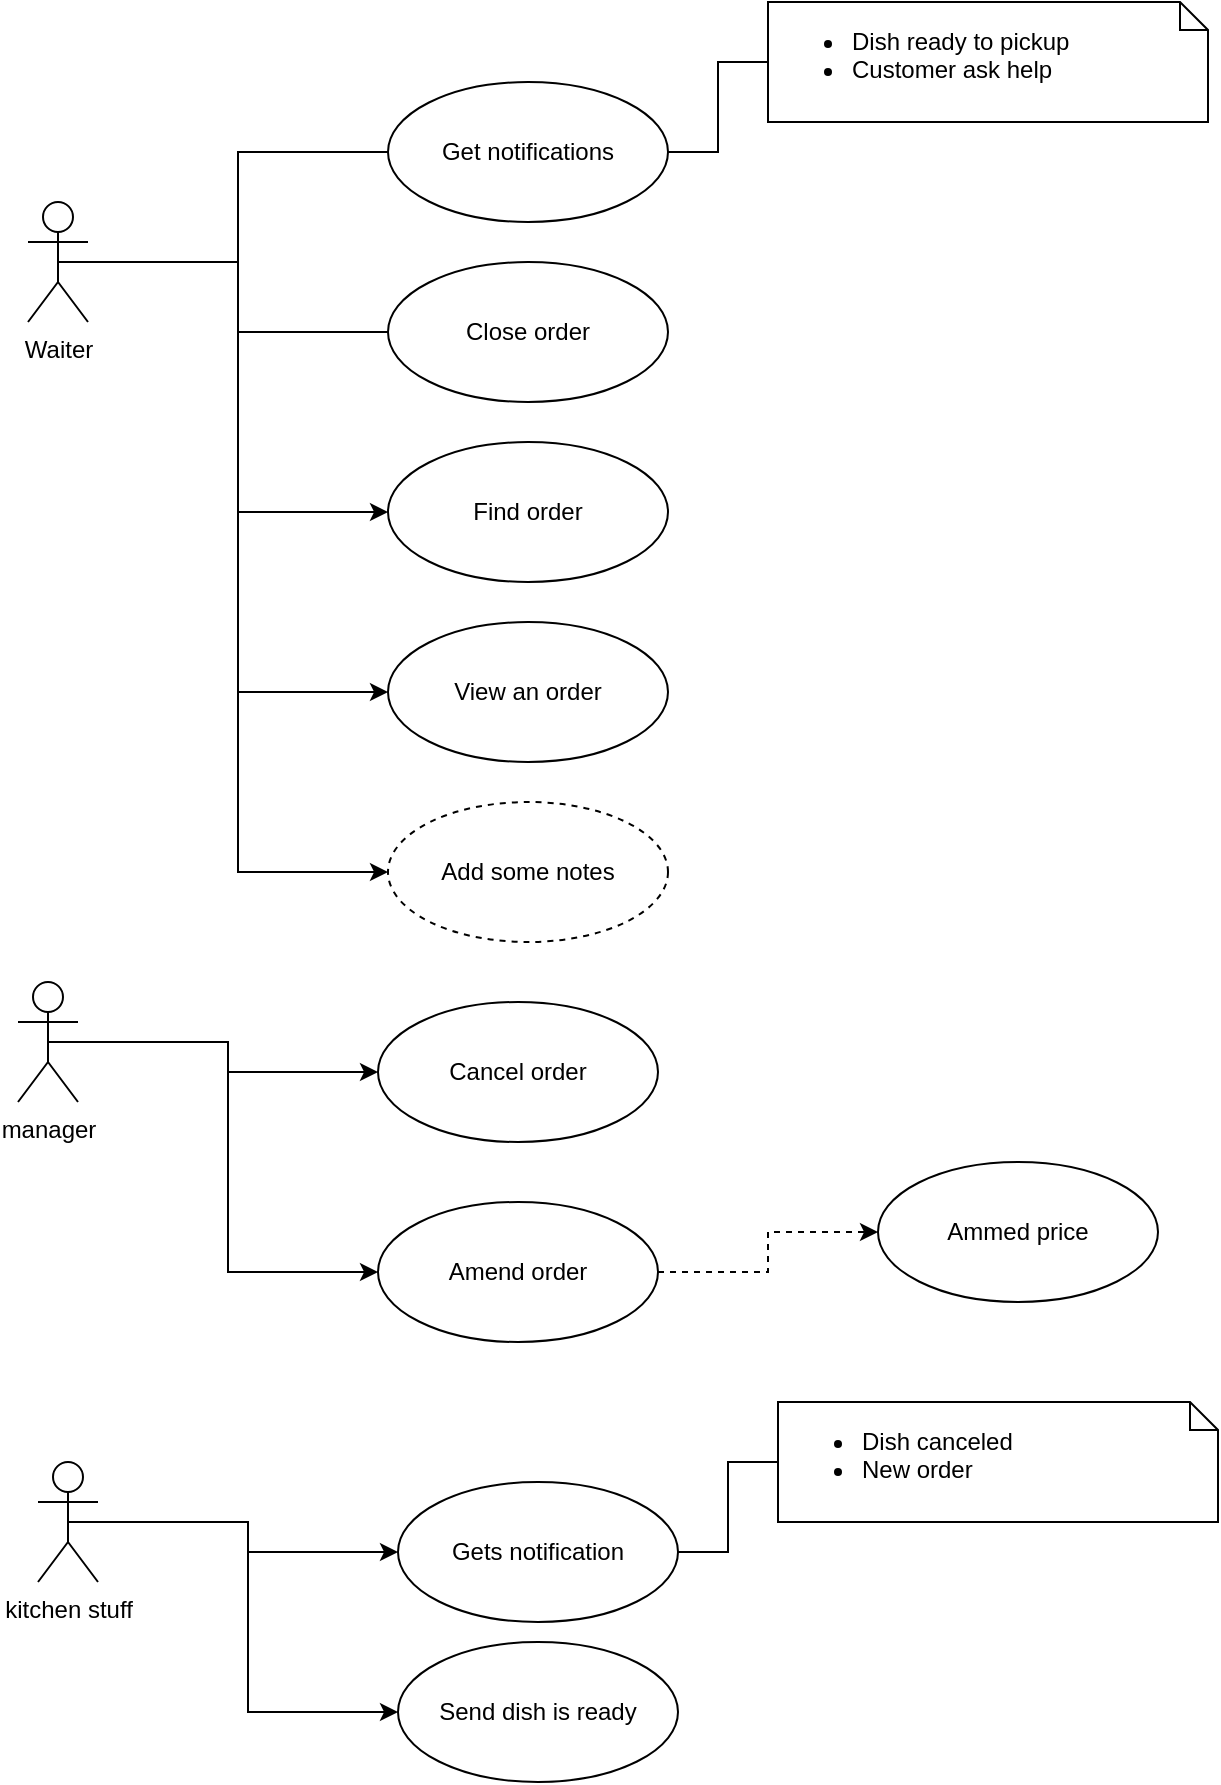 <mxfile version="12.4.3" type="github" pages="1">
  <diagram id="bZbynFmD3UcyFKQ3zI5N" name="Page-1">
    <mxGraphModel dx="1352" dy="808" grid="1" gridSize="10" guides="1" tooltips="1" connect="1" arrows="1" fold="1" page="1" pageScale="1" pageWidth="850" pageHeight="1100" math="0" shadow="0">
      <root>
        <mxCell id="0"/>
        <mxCell id="1" parent="0"/>
        <mxCell id="xdZPvJ2G_5iqDwgyzx6w-9" style="edgeStyle=orthogonalEdgeStyle;rounded=0;orthogonalLoop=1;jettySize=auto;html=1;exitX=0.5;exitY=0.5;exitDx=0;exitDy=0;exitPerimeter=0;entryX=0;entryY=0.5;entryDx=0;entryDy=0;endArrow=none;endFill=0;" edge="1" parent="1" source="xdZPvJ2G_5iqDwgyzx6w-1" target="xdZPvJ2G_5iqDwgyzx6w-4">
          <mxGeometry relative="1" as="geometry"/>
        </mxCell>
        <mxCell id="xdZPvJ2G_5iqDwgyzx6w-10" style="edgeStyle=orthogonalEdgeStyle;rounded=0;orthogonalLoop=1;jettySize=auto;html=1;exitX=0.5;exitY=0.5;exitDx=0;exitDy=0;exitPerimeter=0;endArrow=none;endFill=0;entryX=0;entryY=0.5;entryDx=0;entryDy=0;" edge="1" parent="1" source="xdZPvJ2G_5iqDwgyzx6w-1" target="xdZPvJ2G_5iqDwgyzx6w-5">
          <mxGeometry relative="1" as="geometry"/>
        </mxCell>
        <mxCell id="xdZPvJ2G_5iqDwgyzx6w-28" style="edgeStyle=orthogonalEdgeStyle;rounded=0;orthogonalLoop=1;jettySize=auto;html=1;exitX=0.5;exitY=0.5;exitDx=0;exitDy=0;exitPerimeter=0;entryX=0;entryY=0.5;entryDx=0;entryDy=0;startArrow=none;startFill=0;endArrow=classic;endFill=1;" edge="1" parent="1" source="xdZPvJ2G_5iqDwgyzx6w-1" target="xdZPvJ2G_5iqDwgyzx6w-25">
          <mxGeometry relative="1" as="geometry"/>
        </mxCell>
        <mxCell id="xdZPvJ2G_5iqDwgyzx6w-29" style="edgeStyle=orthogonalEdgeStyle;rounded=0;orthogonalLoop=1;jettySize=auto;html=1;exitX=0.5;exitY=0.5;exitDx=0;exitDy=0;exitPerimeter=0;entryX=0;entryY=0.5;entryDx=0;entryDy=0;startArrow=none;startFill=0;endArrow=classic;endFill=1;" edge="1" parent="1" source="xdZPvJ2G_5iqDwgyzx6w-1" target="xdZPvJ2G_5iqDwgyzx6w-26">
          <mxGeometry relative="1" as="geometry"/>
        </mxCell>
        <mxCell id="xdZPvJ2G_5iqDwgyzx6w-30" style="edgeStyle=orthogonalEdgeStyle;rounded=0;orthogonalLoop=1;jettySize=auto;html=1;exitX=0.5;exitY=0.5;exitDx=0;exitDy=0;exitPerimeter=0;entryX=0;entryY=0.5;entryDx=0;entryDy=0;startArrow=none;startFill=0;endArrow=classic;endFill=1;" edge="1" parent="1" source="xdZPvJ2G_5iqDwgyzx6w-1" target="xdZPvJ2G_5iqDwgyzx6w-27">
          <mxGeometry relative="1" as="geometry"/>
        </mxCell>
        <mxCell id="xdZPvJ2G_5iqDwgyzx6w-1" value="Waiter" style="shape=umlActor;verticalLabelPosition=bottom;labelBackgroundColor=#ffffff;verticalAlign=top;html=1;" vertex="1" parent="1">
          <mxGeometry x="130" y="110" width="30" height="60" as="geometry"/>
        </mxCell>
        <mxCell id="xdZPvJ2G_5iqDwgyzx6w-15" style="edgeStyle=orthogonalEdgeStyle;rounded=0;orthogonalLoop=1;jettySize=auto;html=1;exitX=0.5;exitY=0.5;exitDx=0;exitDy=0;exitPerimeter=0;endArrow=classic;endFill=1;" edge="1" parent="1" source="xdZPvJ2G_5iqDwgyzx6w-2" target="xdZPvJ2G_5iqDwgyzx6w-12">
          <mxGeometry relative="1" as="geometry"/>
        </mxCell>
        <mxCell id="xdZPvJ2G_5iqDwgyzx6w-17" style="edgeStyle=orthogonalEdgeStyle;rounded=0;orthogonalLoop=1;jettySize=auto;html=1;exitX=0.5;exitY=0.5;exitDx=0;exitDy=0;exitPerimeter=0;entryX=0;entryY=0.5;entryDx=0;entryDy=0;endArrow=classic;endFill=1;" edge="1" parent="1" source="xdZPvJ2G_5iqDwgyzx6w-2" target="xdZPvJ2G_5iqDwgyzx6w-16">
          <mxGeometry relative="1" as="geometry"/>
        </mxCell>
        <mxCell id="xdZPvJ2G_5iqDwgyzx6w-2" value="kitchen stuff" style="shape=umlActor;verticalLabelPosition=bottom;labelBackgroundColor=#ffffff;verticalAlign=top;html=1;" vertex="1" parent="1">
          <mxGeometry x="135" y="740" width="30" height="60" as="geometry"/>
        </mxCell>
        <mxCell id="xdZPvJ2G_5iqDwgyzx6w-19" style="edgeStyle=orthogonalEdgeStyle;rounded=0;orthogonalLoop=1;jettySize=auto;html=1;exitX=0.5;exitY=0.5;exitDx=0;exitDy=0;exitPerimeter=0;entryX=0;entryY=0.5;entryDx=0;entryDy=0;endArrow=classic;endFill=1;" edge="1" parent="1" source="xdZPvJ2G_5iqDwgyzx6w-3" target="xdZPvJ2G_5iqDwgyzx6w-18">
          <mxGeometry relative="1" as="geometry"/>
        </mxCell>
        <mxCell id="xdZPvJ2G_5iqDwgyzx6w-21" style="edgeStyle=orthogonalEdgeStyle;rounded=0;orthogonalLoop=1;jettySize=auto;html=1;exitX=0.5;exitY=0.5;exitDx=0;exitDy=0;exitPerimeter=0;entryX=0;entryY=0.5;entryDx=0;entryDy=0;endArrow=classic;endFill=1;" edge="1" parent="1" source="xdZPvJ2G_5iqDwgyzx6w-3" target="xdZPvJ2G_5iqDwgyzx6w-20">
          <mxGeometry relative="1" as="geometry"/>
        </mxCell>
        <mxCell id="xdZPvJ2G_5iqDwgyzx6w-3" value="manager" style="shape=umlActor;verticalLabelPosition=bottom;labelBackgroundColor=#ffffff;verticalAlign=top;html=1;" vertex="1" parent="1">
          <mxGeometry x="125" y="500" width="30" height="60" as="geometry"/>
        </mxCell>
        <mxCell id="xdZPvJ2G_5iqDwgyzx6w-8" style="edgeStyle=orthogonalEdgeStyle;rounded=0;orthogonalLoop=1;jettySize=auto;html=1;exitX=1;exitY=0.5;exitDx=0;exitDy=0;endArrow=none;endFill=0;" edge="1" parent="1" source="xdZPvJ2G_5iqDwgyzx6w-4" target="xdZPvJ2G_5iqDwgyzx6w-7">
          <mxGeometry relative="1" as="geometry"/>
        </mxCell>
        <mxCell id="xdZPvJ2G_5iqDwgyzx6w-4" value="Get notifications " style="ellipse;whiteSpace=wrap;html=1;" vertex="1" parent="1">
          <mxGeometry x="310" y="50" width="140" height="70" as="geometry"/>
        </mxCell>
        <mxCell id="xdZPvJ2G_5iqDwgyzx6w-5" value="Close order" style="ellipse;whiteSpace=wrap;html=1;" vertex="1" parent="1">
          <mxGeometry x="310" y="140" width="140" height="70" as="geometry"/>
        </mxCell>
        <mxCell id="xdZPvJ2G_5iqDwgyzx6w-7" value="&lt;ul&gt;&lt;li&gt;Dish ready to pickup&lt;/li&gt;&lt;li&gt;Customer ask help&lt;br&gt;&lt;/li&gt;&lt;/ul&gt;" style="shape=note;whiteSpace=wrap;html=1;size=14;verticalAlign=top;align=left;spacingTop=-6;" vertex="1" parent="1">
          <mxGeometry x="500" y="10" width="220" height="60" as="geometry"/>
        </mxCell>
        <mxCell id="xdZPvJ2G_5iqDwgyzx6w-14" style="edgeStyle=orthogonalEdgeStyle;rounded=0;orthogonalLoop=1;jettySize=auto;html=1;exitX=1;exitY=0.5;exitDx=0;exitDy=0;endArrow=none;endFill=0;" edge="1" parent="1" source="xdZPvJ2G_5iqDwgyzx6w-12" target="xdZPvJ2G_5iqDwgyzx6w-13">
          <mxGeometry relative="1" as="geometry"/>
        </mxCell>
        <mxCell id="xdZPvJ2G_5iqDwgyzx6w-12" value="Gets notification" style="ellipse;whiteSpace=wrap;html=1;" vertex="1" parent="1">
          <mxGeometry x="315" y="750" width="140" height="70" as="geometry"/>
        </mxCell>
        <mxCell id="xdZPvJ2G_5iqDwgyzx6w-13" value="&lt;ul&gt;&lt;li&gt;Dish canceled&lt;/li&gt;&lt;li&gt;New order&lt;br&gt;&lt;/li&gt;&lt;/ul&gt;" style="shape=note;whiteSpace=wrap;html=1;size=14;verticalAlign=top;align=left;spacingTop=-6;" vertex="1" parent="1">
          <mxGeometry x="505" y="710" width="220" height="60" as="geometry"/>
        </mxCell>
        <mxCell id="xdZPvJ2G_5iqDwgyzx6w-16" value="Send dish is ready" style="ellipse;whiteSpace=wrap;html=1;" vertex="1" parent="1">
          <mxGeometry x="315" y="830" width="140" height="70" as="geometry"/>
        </mxCell>
        <mxCell id="xdZPvJ2G_5iqDwgyzx6w-18" value="Cancel order" style="ellipse;whiteSpace=wrap;html=1;" vertex="1" parent="1">
          <mxGeometry x="305" y="510" width="140" height="70" as="geometry"/>
        </mxCell>
        <mxCell id="xdZPvJ2G_5iqDwgyzx6w-23" style="edgeStyle=orthogonalEdgeStyle;rounded=0;orthogonalLoop=1;jettySize=auto;html=1;exitX=1;exitY=0.5;exitDx=0;exitDy=0;entryX=0;entryY=0.5;entryDx=0;entryDy=0;endArrow=classic;endFill=1;startArrow=none;startFill=0;dashed=1;" edge="1" parent="1" source="xdZPvJ2G_5iqDwgyzx6w-20" target="xdZPvJ2G_5iqDwgyzx6w-22">
          <mxGeometry relative="1" as="geometry"/>
        </mxCell>
        <mxCell id="xdZPvJ2G_5iqDwgyzx6w-20" value="Amend order" style="ellipse;whiteSpace=wrap;html=1;" vertex="1" parent="1">
          <mxGeometry x="305" y="610" width="140" height="70" as="geometry"/>
        </mxCell>
        <mxCell id="xdZPvJ2G_5iqDwgyzx6w-22" value="Ammed price" style="ellipse;whiteSpace=wrap;html=1;" vertex="1" parent="1">
          <mxGeometry x="555" y="590" width="140" height="70" as="geometry"/>
        </mxCell>
        <mxCell id="xdZPvJ2G_5iqDwgyzx6w-25" value="Find order" style="ellipse;whiteSpace=wrap;html=1;" vertex="1" parent="1">
          <mxGeometry x="310" y="230" width="140" height="70" as="geometry"/>
        </mxCell>
        <mxCell id="xdZPvJ2G_5iqDwgyzx6w-26" value="View an order" style="ellipse;whiteSpace=wrap;html=1;" vertex="1" parent="1">
          <mxGeometry x="310" y="320" width="140" height="70" as="geometry"/>
        </mxCell>
        <mxCell id="xdZPvJ2G_5iqDwgyzx6w-27" value="Add some notes" style="ellipse;whiteSpace=wrap;html=1;dashed=1;" vertex="1" parent="1">
          <mxGeometry x="310" y="410" width="140" height="70" as="geometry"/>
        </mxCell>
      </root>
    </mxGraphModel>
  </diagram>
</mxfile>
